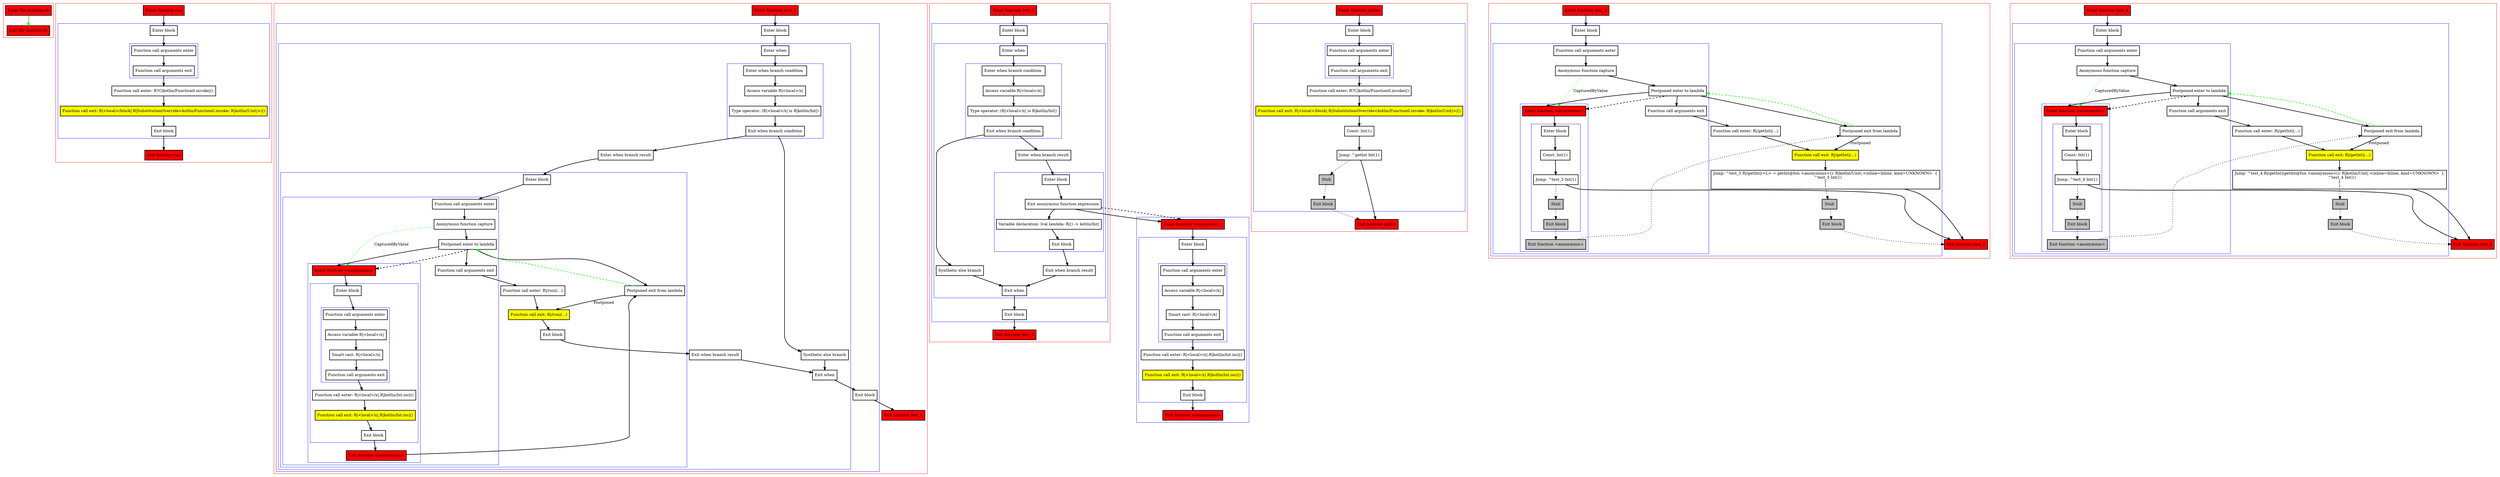 digraph lambdas_kt {
    graph [nodesep=3]
    node [shape=box penwidth=2]
    edge [penwidth=2]

    subgraph cluster_0 {
        color=red
        0 [label="Enter file lambdas.kt" style="filled" fillcolor=red];
        1 [label="Exit file lambdas.kt" style="filled" fillcolor=red];
    }
    0 -> {1} [color=green];

    subgraph cluster_1 {
        color=red
        2 [label="Enter function run" style="filled" fillcolor=red];
        subgraph cluster_2 {
            color=blue
            3 [label="Enter block"];
            subgraph cluster_3 {
                color=blue
                4 [label="Function call arguments enter"];
                5 [label="Function call arguments exit"];
            }
            6 [label="Function call enter: R?C|kotlin/Function0.invoke|()"];
            7 [label="Function call exit: R|<local>/block|.R|SubstitutionOverride<kotlin/Function0.invoke: R|kotlin/Unit|>|()" style="filled" fillcolor=yellow];
            8 [label="Exit block"];
        }
        9 [label="Exit function run" style="filled" fillcolor=red];
    }
    2 -> {3};
    3 -> {4};
    4 -> {5};
    5 -> {6};
    6 -> {7};
    7 -> {8};
    8 -> {9};

    subgraph cluster_4 {
        color=red
        10 [label="Enter function test_1" style="filled" fillcolor=red];
        subgraph cluster_5 {
            color=blue
            11 [label="Enter block"];
            subgraph cluster_6 {
                color=blue
                12 [label="Enter when"];
                subgraph cluster_7 {
                    color=blue
                    13 [label="Enter when branch condition "];
                    14 [label="Access variable R|<local>/x|"];
                    15 [label="Type operator: (R|<local>/x| is R|kotlin/Int|)"];
                    16 [label="Exit when branch condition"];
                }
                17 [label="Synthetic else branch"];
                18 [label="Enter when branch result"];
                subgraph cluster_8 {
                    color=blue
                    19 [label="Enter block"];
                    subgraph cluster_9 {
                        color=blue
                        20 [label="Function call arguments enter"];
                        21 [label="Anonymous function capture"];
                        22 [label="Postponed enter to lambda"];
                        subgraph cluster_10 {
                            color=blue
                            23 [label="Enter function <anonymous>" style="filled" fillcolor=red];
                            subgraph cluster_11 {
                                color=blue
                                24 [label="Enter block"];
                                subgraph cluster_12 {
                                    color=blue
                                    25 [label="Function call arguments enter"];
                                    26 [label="Access variable R|<local>/x|"];
                                    27 [label="Smart cast: R|<local>/x|"];
                                    28 [label="Function call arguments exit"];
                                }
                                29 [label="Function call enter: R|<local>/x|.R|kotlin/Int.inc|()"];
                                30 [label="Function call exit: R|<local>/x|.R|kotlin/Int.inc|()" style="filled" fillcolor=yellow];
                                31 [label="Exit block"];
                            }
                            32 [label="Exit function <anonymous>" style="filled" fillcolor=red];
                        }
                        33 [label="Function call arguments exit"];
                    }
                    34 [label="Function call enter: R|/run|(...)"];
                    35 [label="Postponed exit from lambda"];
                    36 [label="Function call exit: R|/run|(...)" style="filled" fillcolor=yellow];
                    37 [label="Exit block"];
                }
                38 [label="Exit when branch result"];
                39 [label="Exit when"];
            }
            40 [label="Exit block"];
        }
        41 [label="Exit function test_1" style="filled" fillcolor=red];
    }
    10 -> {11};
    11 -> {12};
    12 -> {13};
    13 -> {14};
    14 -> {15};
    15 -> {16};
    16 -> {17 18};
    17 -> {39};
    18 -> {19};
    19 -> {20};
    20 -> {21};
    21 -> {22};
    21 -> {23} [color=green style=dotted label="CapturedByValue"];
    22 -> {23 33 35};
    22 -> {23} [style=dashed];
    23 -> {24};
    24 -> {25};
    25 -> {26};
    26 -> {27};
    27 -> {28};
    28 -> {29};
    29 -> {30};
    30 -> {31};
    31 -> {32};
    32 -> {35};
    33 -> {34};
    34 -> {36};
    35 -> {22} [color=green style=dashed];
    35 -> {36} [label="Postponed"];
    36 -> {37};
    37 -> {38};
    38 -> {39};
    39 -> {40};
    40 -> {41};

    subgraph cluster_13 {
        color=red
        42 [label="Enter function test_2" style="filled" fillcolor=red];
        subgraph cluster_14 {
            color=blue
            43 [label="Enter block"];
            subgraph cluster_15 {
                color=blue
                44 [label="Enter when"];
                subgraph cluster_16 {
                    color=blue
                    45 [label="Enter when branch condition "];
                    46 [label="Access variable R|<local>/x|"];
                    47 [label="Type operator: (R|<local>/x| is R|kotlin/Int|)"];
                    48 [label="Exit when branch condition"];
                }
                49 [label="Synthetic else branch"];
                50 [label="Enter when branch result"];
                subgraph cluster_17 {
                    color=blue
                    51 [label="Enter block"];
                    52 [label="Exit anonymous function expression"];
                    53 [label="Variable declaration: lval lambda: R|() -> kotlin/Int|"];
                    54 [label="Exit block"];
                }
                55 [label="Exit when branch result"];
                56 [label="Exit when"];
            }
            57 [label="Exit block"];
        }
        58 [label="Exit function test_2" style="filled" fillcolor=red];
    }
    subgraph cluster_18 {
        color=blue
        59 [label="Enter function <anonymous>" style="filled" fillcolor=red];
        subgraph cluster_19 {
            color=blue
            60 [label="Enter block"];
            subgraph cluster_20 {
                color=blue
                61 [label="Function call arguments enter"];
                62 [label="Access variable R|<local>/x|"];
                63 [label="Smart cast: R|<local>/x|"];
                64 [label="Function call arguments exit"];
            }
            65 [label="Function call enter: R|<local>/x|.R|kotlin/Int.inc|()"];
            66 [label="Function call exit: R|<local>/x|.R|kotlin/Int.inc|()" style="filled" fillcolor=yellow];
            67 [label="Exit block"];
        }
        68 [label="Exit function <anonymous>" style="filled" fillcolor=red];
    }
    42 -> {43};
    43 -> {44};
    44 -> {45};
    45 -> {46};
    46 -> {47};
    47 -> {48};
    48 -> {49 50};
    49 -> {56};
    50 -> {51};
    51 -> {52};
    52 -> {53 59};
    52 -> {59} [style=dashed];
    53 -> {54};
    54 -> {55};
    55 -> {56};
    56 -> {57};
    57 -> {58};
    59 -> {60};
    60 -> {61};
    61 -> {62};
    62 -> {63};
    63 -> {64};
    64 -> {65};
    65 -> {66};
    66 -> {67};
    67 -> {68};

    subgraph cluster_21 {
        color=red
        69 [label="Enter function getInt" style="filled" fillcolor=red];
        subgraph cluster_22 {
            color=blue
            70 [label="Enter block"];
            subgraph cluster_23 {
                color=blue
                71 [label="Function call arguments enter"];
                72 [label="Function call arguments exit"];
            }
            73 [label="Function call enter: R?C|kotlin/Function0.invoke|()"];
            74 [label="Function call exit: R|<local>/block|.R|SubstitutionOverride<kotlin/Function0.invoke: R|kotlin/Unit|>|()" style="filled" fillcolor=yellow];
            75 [label="Const: Int(1)"];
            76 [label="Jump: ^getInt Int(1)"];
            77 [label="Stub" style="filled" fillcolor=gray];
            78 [label="Exit block" style="filled" fillcolor=gray];
        }
        79 [label="Exit function getInt" style="filled" fillcolor=red];
    }
    69 -> {70};
    70 -> {71};
    71 -> {72};
    72 -> {73};
    73 -> {74};
    74 -> {75};
    75 -> {76};
    76 -> {79};
    76 -> {77} [style=dotted];
    77 -> {78} [style=dotted];
    78 -> {79} [style=dotted];

    subgraph cluster_24 {
        color=red
        80 [label="Enter function test_3" style="filled" fillcolor=red];
        subgraph cluster_25 {
            color=blue
            81 [label="Enter block"];
            subgraph cluster_26 {
                color=blue
                82 [label="Function call arguments enter"];
                83 [label="Anonymous function capture"];
                84 [label="Postponed enter to lambda"];
                subgraph cluster_27 {
                    color=blue
                    85 [label="Enter function <anonymous>" style="filled" fillcolor=red];
                    subgraph cluster_28 {
                        color=blue
                        86 [label="Enter block"];
                        87 [label="Const: Int(1)"];
                        88 [label="Jump: ^test_3 Int(1)"];
                        89 [label="Stub" style="filled" fillcolor=gray];
                        90 [label="Exit block" style="filled" fillcolor=gray];
                    }
                    91 [label="Exit function <anonymous>" style="filled" fillcolor=gray];
                }
                92 [label="Function call arguments exit"];
            }
            93 [label="Function call enter: R|/getInt|(...)"];
            94 [label="Postponed exit from lambda"];
            95 [label="Function call exit: R|/getInt|(...)" style="filled" fillcolor=yellow];
            96 [label="Jump: ^test_3 R|/getInt|(<L> = getInt@fun <anonymous>(): R|kotlin/Unit| <inline=Inline, kind=UNKNOWN>  {
    ^test_3 Int(1)
}
)"];
            97 [label="Stub" style="filled" fillcolor=gray];
            98 [label="Exit block" style="filled" fillcolor=gray];
        }
        99 [label="Exit function test_3" style="filled" fillcolor=red];
    }
    80 -> {81};
    81 -> {82};
    82 -> {83};
    83 -> {84};
    83 -> {85} [color=green style=dotted label="CapturedByValue"];
    84 -> {85 92 94};
    84 -> {85} [style=dashed];
    85 -> {86};
    86 -> {87};
    87 -> {88};
    88 -> {99};
    88 -> {89} [style=dotted];
    89 -> {90} [style=dotted];
    90 -> {91} [style=dotted];
    91 -> {94} [style=dotted];
    92 -> {93};
    93 -> {95};
    94 -> {84} [color=green style=dashed];
    94 -> {95} [label="Postponed"];
    95 -> {96};
    96 -> {99};
    96 -> {97} [style=dotted];
    97 -> {98} [style=dotted];
    98 -> {99} [style=dotted];

    subgraph cluster_29 {
        color=red
        100 [label="Enter function test_4" style="filled" fillcolor=red];
        subgraph cluster_30 {
            color=blue
            101 [label="Enter block"];
            subgraph cluster_31 {
                color=blue
                102 [label="Function call arguments enter"];
                103 [label="Anonymous function capture"];
                104 [label="Postponed enter to lambda"];
                subgraph cluster_32 {
                    color=blue
                    105 [label="Enter function <anonymous>" style="filled" fillcolor=red];
                    subgraph cluster_33 {
                        color=blue
                        106 [label="Enter block"];
                        107 [label="Const: Int(1)"];
                        108 [label="Jump: ^test_4 Int(1)"];
                        109 [label="Stub" style="filled" fillcolor=gray];
                        110 [label="Exit block" style="filled" fillcolor=gray];
                    }
                    111 [label="Exit function <anonymous>" style="filled" fillcolor=gray];
                }
                112 [label="Function call arguments exit"];
            }
            113 [label="Function call enter: R|/getInt|(...)"];
            114 [label="Postponed exit from lambda"];
            115 [label="Function call exit: R|/getInt|(...)" style="filled" fillcolor=yellow];
            116 [label="Jump: ^test_4 R|/getInt|(getInt@fun <anonymous>(): R|kotlin/Unit| <inline=Inline, kind=UNKNOWN>  {
    ^test_4 Int(1)
}
)"];
            117 [label="Stub" style="filled" fillcolor=gray];
            118 [label="Exit block" style="filled" fillcolor=gray];
        }
        119 [label="Exit function test_4" style="filled" fillcolor=red];
    }
    100 -> {101};
    101 -> {102};
    102 -> {103};
    103 -> {104};
    103 -> {105} [color=green style=dotted label="CapturedByValue"];
    104 -> {105 112 114};
    104 -> {105} [style=dashed];
    105 -> {106};
    106 -> {107};
    107 -> {108};
    108 -> {119};
    108 -> {109} [style=dotted];
    109 -> {110} [style=dotted];
    110 -> {111} [style=dotted];
    111 -> {114} [style=dotted];
    112 -> {113};
    113 -> {115};
    114 -> {104} [color=green style=dashed];
    114 -> {115} [label="Postponed"];
    115 -> {116};
    116 -> {119};
    116 -> {117} [style=dotted];
    117 -> {118} [style=dotted];
    118 -> {119} [style=dotted];

}
